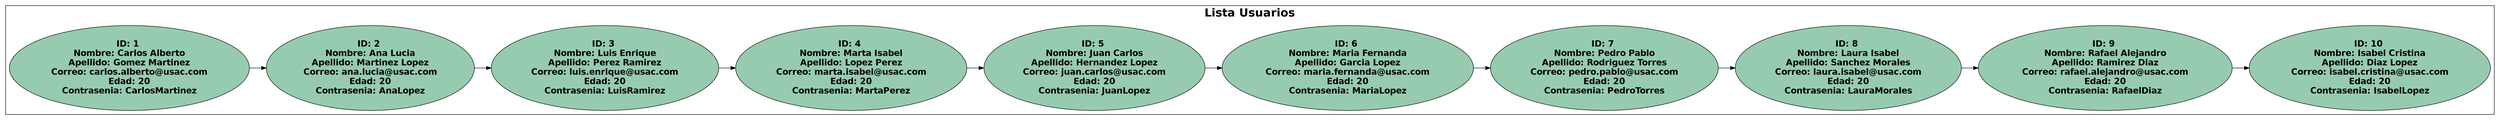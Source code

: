 digraph G {
    node [shape=ellipse];
    rankdir=LR;
    subgraph cluster_0 {
        label = "Lista Usuarios";
        lalbelloc = "t";
        fontsize = 24;
        fontname = "Helvetica-Bold";
        n0 [label = "ID: 1 \n Nombre: Carlos Alberto \n Apellido: Gomez Martinez \n Correo: carlos.alberto@usac.com \n Edad: 20 \n Contrasenia: CarlosMartinez "  style="filled" fillcolor="#96cbb0" fontname="Helvetica-Bold" fontsize = 18];
        n1 [label = "ID: 2 \n Nombre: Ana Lucia \n Apellido: Martinez Lopez \n Correo: ana.lucia@usac.com \n Edad: 20 \n Contrasenia: AnaLopez "  style="filled" fillcolor="#96cbb0" fontname="Helvetica-Bold" fontsize = 18];
        n2 [label = "ID: 3 \n Nombre: Luis Enrique \n Apellido: Perez Ramirez \n Correo: luis.enrique@usac.com \n Edad: 20 \n Contrasenia: LuisRamirez "  style="filled" fillcolor="#96cbb0" fontname="Helvetica-Bold" fontsize = 18];
        n3 [label = "ID: 4 \n Nombre: Marta Isabel \n Apellido: Lopez Perez \n Correo: marta.isabel@usac.com \n Edad: 20 \n Contrasenia: MartaPerez "  style="filled" fillcolor="#96cbb0" fontname="Helvetica-Bold" fontsize = 18];
        n4 [label = "ID: 5 \n Nombre: Juan Carlos \n Apellido: Hernandez Lopez \n Correo: juan.carlos@usac.com \n Edad: 20 \n Contrasenia: JuanLopez "  style="filled" fillcolor="#96cbb0" fontname="Helvetica-Bold" fontsize = 18];
        n5 [label = "ID: 6 \n Nombre: Maria Fernanda \n Apellido: Garcia Lopez \n Correo: maria.fernanda@usac.com \n Edad: 20 \n Contrasenia: MariaLopez "  style="filled" fillcolor="#96cbb0" fontname="Helvetica-Bold" fontsize = 18];
        n6 [label = "ID: 7 \n Nombre: Pedro Pablo \n Apellido: Rodriguez Torres \n Correo: pedro.pablo@usac.com \n Edad: 20 \n Contrasenia: PedroTorres "  style="filled" fillcolor="#96cbb0" fontname="Helvetica-Bold" fontsize = 18];
        n7 [label = "ID: 8 \n Nombre: Laura Isabel \n Apellido: Sanchez Morales \n Correo: laura.isabel@usac.com \n Edad: 20 \n Contrasenia: LauraMorales "  style="filled" fillcolor="#96cbb0" fontname="Helvetica-Bold" fontsize = 18];
        n8 [label = "ID: 9 \n Nombre: Rafael Alejandro \n Apellido: Ramirez Diaz \n Correo: rafael.alejandro@usac.com \n Edad: 20 \n Contrasenia: RafaelDiaz "  style="filled" fillcolor="#96cbb0" fontname="Helvetica-Bold" fontsize = 18];
        n9 [label = "ID: 10 \n Nombre: Isabel Cristina \n Apellido: Diaz Lopez \n Correo: isabel.cristina@usac.com \n Edad: 20 \n Contrasenia: IsabelLopez "  style="filled" fillcolor="#96cbb0" fontname="Helvetica-Bold" fontsize = 18];
        n0 -> n1;
        n1 -> n2;
        n2 -> n3;
        n3 -> n4;
        n4 -> n5;
        n5 -> n6;
        n6 -> n7;
        n7 -> n8;
        n8 -> n9;
    }
}
